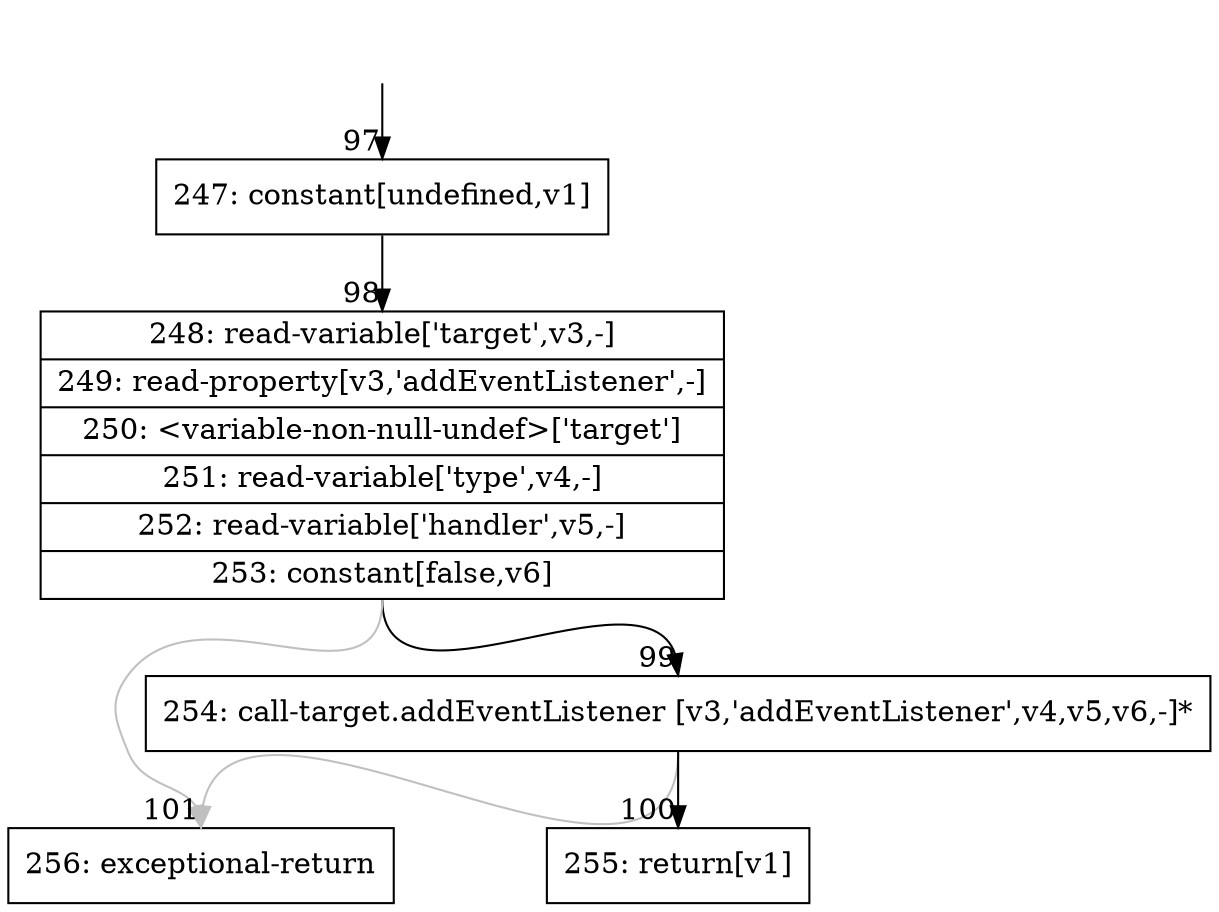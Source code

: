 digraph {
rankdir="TD"
BB_entry13[shape=none,label=""];
BB_entry13 -> BB97 [tailport=s, headport=n, headlabel="    97"]
BB97 [shape=record label="{247: constant[undefined,v1]}" ] 
BB97 -> BB98 [tailport=s, headport=n, headlabel="      98"]
BB98 [shape=record label="{248: read-variable['target',v3,-]|249: read-property[v3,'addEventListener',-]|250: \<variable-non-null-undef\>['target']|251: read-variable['type',v4,-]|252: read-variable['handler',v5,-]|253: constant[false,v6]}" ] 
BB98 -> BB99 [tailport=s, headport=n, headlabel="      99"]
BB98 -> BB101 [tailport=s, headport=n, color=gray, headlabel="      101"]
BB99 [shape=record label="{254: call-target.addEventListener [v3,'addEventListener',v4,v5,v6,-]*}" ] 
BB99 -> BB100 [tailport=s, headport=n, headlabel="      100"]
BB99 -> BB101 [tailport=s, headport=n, color=gray]
BB100 [shape=record label="{255: return[v1]}" ] 
BB101 [shape=record label="{256: exceptional-return}" ] 
//#$~ 168
}
